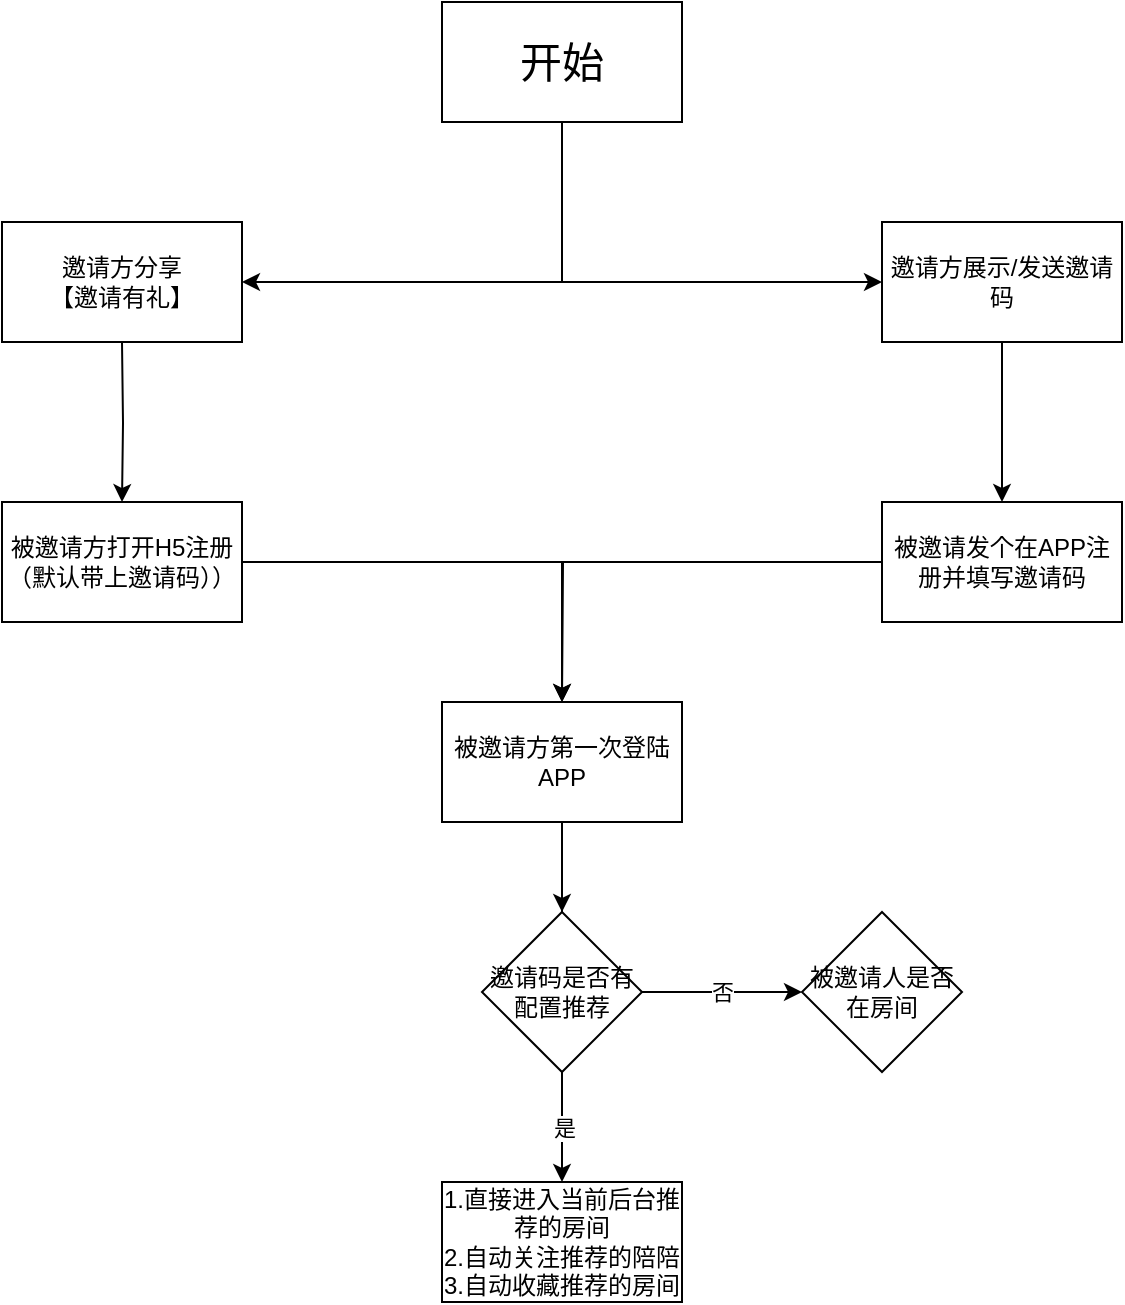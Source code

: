 <mxfile version="13.1.14" type="github"><diagram id="atfw4yTlGEC_8IFpaKJd" name="Page-1"><mxGraphModel dx="1185" dy="635" grid="1" gridSize="10" guides="1" tooltips="1" connect="1" arrows="1" fold="1" page="1" pageScale="1" pageWidth="827" pageHeight="1169" math="0" shadow="0"><root><mxCell id="0"/><mxCell id="1" parent="0"/><mxCell id="1arrUORrPNozQ6z-2xyQ-1" value="&lt;font style=&quot;font-size: 21px&quot;&gt;开始&lt;/font&gt;" style="rounded=0;whiteSpace=wrap;html=1;" vertex="1" parent="1"><mxGeometry x="340" y="50" width="120" height="60" as="geometry"/></mxCell><mxCell id="1arrUORrPNozQ6z-2xyQ-3" value="" style="endArrow=none;html=1;entryX=0.5;entryY=1;entryDx=0;entryDy=0;" edge="1" parent="1" target="1arrUORrPNozQ6z-2xyQ-1"><mxGeometry width="50" height="50" relative="1" as="geometry"><mxPoint x="400" y="190" as="sourcePoint"/><mxPoint x="440" y="370" as="targetPoint"/></mxGeometry></mxCell><mxCell id="1arrUORrPNozQ6z-2xyQ-4" value="邀请方分享&lt;br&gt;【邀请有礼】" style="rounded=0;whiteSpace=wrap;html=1;" vertex="1" parent="1"><mxGeometry x="120" y="160" width="120" height="60" as="geometry"/></mxCell><mxCell id="1arrUORrPNozQ6z-2xyQ-7" value="" style="edgeStyle=orthogonalEdgeStyle;rounded=0;orthogonalLoop=1;jettySize=auto;html=1;" edge="1" parent="1" source="1arrUORrPNozQ6z-2xyQ-5" target="1arrUORrPNozQ6z-2xyQ-6"><mxGeometry relative="1" as="geometry"/></mxCell><mxCell id="1arrUORrPNozQ6z-2xyQ-5" value="邀请方展示/发送邀请码" style="rounded=0;whiteSpace=wrap;html=1;" vertex="1" parent="1"><mxGeometry x="560" y="160" width="120" height="60" as="geometry"/></mxCell><mxCell id="1arrUORrPNozQ6z-2xyQ-16" value="" style="edgeStyle=orthogonalEdgeStyle;rounded=0;orthogonalLoop=1;jettySize=auto;html=1;" edge="1" parent="1" source="1arrUORrPNozQ6z-2xyQ-6" target="1arrUORrPNozQ6z-2xyQ-15"><mxGeometry relative="1" as="geometry"/></mxCell><mxCell id="1arrUORrPNozQ6z-2xyQ-6" value="被邀请发个在APP注册并填写邀请码" style="rounded=0;whiteSpace=wrap;html=1;" vertex="1" parent="1"><mxGeometry x="560" y="300" width="120" height="60" as="geometry"/></mxCell><mxCell id="1arrUORrPNozQ6z-2xyQ-20" value="" style="edgeStyle=orthogonalEdgeStyle;rounded=0;orthogonalLoop=1;jettySize=auto;html=1;" edge="1" parent="1" source="1arrUORrPNozQ6z-2xyQ-21"><mxGeometry relative="1" as="geometry"><mxPoint x="400" y="540" as="targetPoint"/></mxGeometry></mxCell><mxCell id="1arrUORrPNozQ6z-2xyQ-15" value="被邀请方第一次登陆APP" style="rounded=0;whiteSpace=wrap;html=1;" vertex="1" parent="1"><mxGeometry x="340" y="400" width="120" height="60" as="geometry"/></mxCell><mxCell id="1arrUORrPNozQ6z-2xyQ-8" value="" style="endArrow=classic;startArrow=classic;html=1;entryX=0;entryY=0.5;entryDx=0;entryDy=0;exitX=1;exitY=0.5;exitDx=0;exitDy=0;" edge="1" parent="1" source="1arrUORrPNozQ6z-2xyQ-4" target="1arrUORrPNozQ6z-2xyQ-5"><mxGeometry width="50" height="50" relative="1" as="geometry"><mxPoint x="390" y="420" as="sourcePoint"/><mxPoint x="440" y="370" as="targetPoint"/><Array as="points"><mxPoint x="400" y="190"/></Array></mxGeometry></mxCell><mxCell id="1arrUORrPNozQ6z-2xyQ-9" value="" style="edgeStyle=orthogonalEdgeStyle;rounded=0;orthogonalLoop=1;jettySize=auto;html=1;" edge="1" parent="1" target="1arrUORrPNozQ6z-2xyQ-10"><mxGeometry relative="1" as="geometry"><mxPoint x="180" y="220" as="sourcePoint"/></mxGeometry></mxCell><mxCell id="1arrUORrPNozQ6z-2xyQ-18" value="" style="edgeStyle=orthogonalEdgeStyle;rounded=0;orthogonalLoop=1;jettySize=auto;html=1;" edge="1" parent="1" source="1arrUORrPNozQ6z-2xyQ-10"><mxGeometry relative="1" as="geometry"><mxPoint x="400" y="400" as="targetPoint"/></mxGeometry></mxCell><mxCell id="1arrUORrPNozQ6z-2xyQ-10" value="被邀请方打开H5注册（默认带上邀请码））" style="rounded=0;whiteSpace=wrap;html=1;" vertex="1" parent="1"><mxGeometry x="120" y="300" width="120" height="60" as="geometry"/></mxCell><mxCell id="1arrUORrPNozQ6z-2xyQ-23" value="否" style="edgeStyle=orthogonalEdgeStyle;rounded=0;orthogonalLoop=1;jettySize=auto;html=1;" edge="1" parent="1" source="1arrUORrPNozQ6z-2xyQ-21" target="1arrUORrPNozQ6z-2xyQ-22"><mxGeometry relative="1" as="geometry"/></mxCell><mxCell id="1arrUORrPNozQ6z-2xyQ-22" value="被邀请人是否在房间" style="rhombus;whiteSpace=wrap;html=1;" vertex="1" parent="1"><mxGeometry x="520" y="505" width="80" height="80" as="geometry"/></mxCell><mxCell id="1arrUORrPNozQ6z-2xyQ-26" value="是" style="edgeStyle=orthogonalEdgeStyle;rounded=0;orthogonalLoop=1;jettySize=auto;html=1;" edge="1" parent="1" source="1arrUORrPNozQ6z-2xyQ-21"><mxGeometry relative="1" as="geometry"><mxPoint x="400" y="640" as="targetPoint"/></mxGeometry></mxCell><mxCell id="1arrUORrPNozQ6z-2xyQ-21" value="邀请码是否有配置推荐" style="rhombus;whiteSpace=wrap;html=1;" vertex="1" parent="1"><mxGeometry x="360" y="505" width="80" height="80" as="geometry"/></mxCell><mxCell id="1arrUORrPNozQ6z-2xyQ-24" value="" style="edgeStyle=orthogonalEdgeStyle;rounded=0;orthogonalLoop=1;jettySize=auto;html=1;" edge="1" parent="1" source="1arrUORrPNozQ6z-2xyQ-15" target="1arrUORrPNozQ6z-2xyQ-21"><mxGeometry relative="1" as="geometry"><mxPoint x="400" y="460" as="sourcePoint"/><mxPoint x="400" y="540" as="targetPoint"/></mxGeometry></mxCell><mxCell id="1arrUORrPNozQ6z-2xyQ-27" value="1.直接进入当前后台推荐的房间&lt;br&gt;2.自动关注推荐的陪陪&lt;br&gt;3.自动收藏推荐的房间" style="rounded=0;whiteSpace=wrap;html=1;" vertex="1" parent="1"><mxGeometry x="340" y="640" width="120" height="60" as="geometry"/></mxCell></root></mxGraphModel></diagram></mxfile>